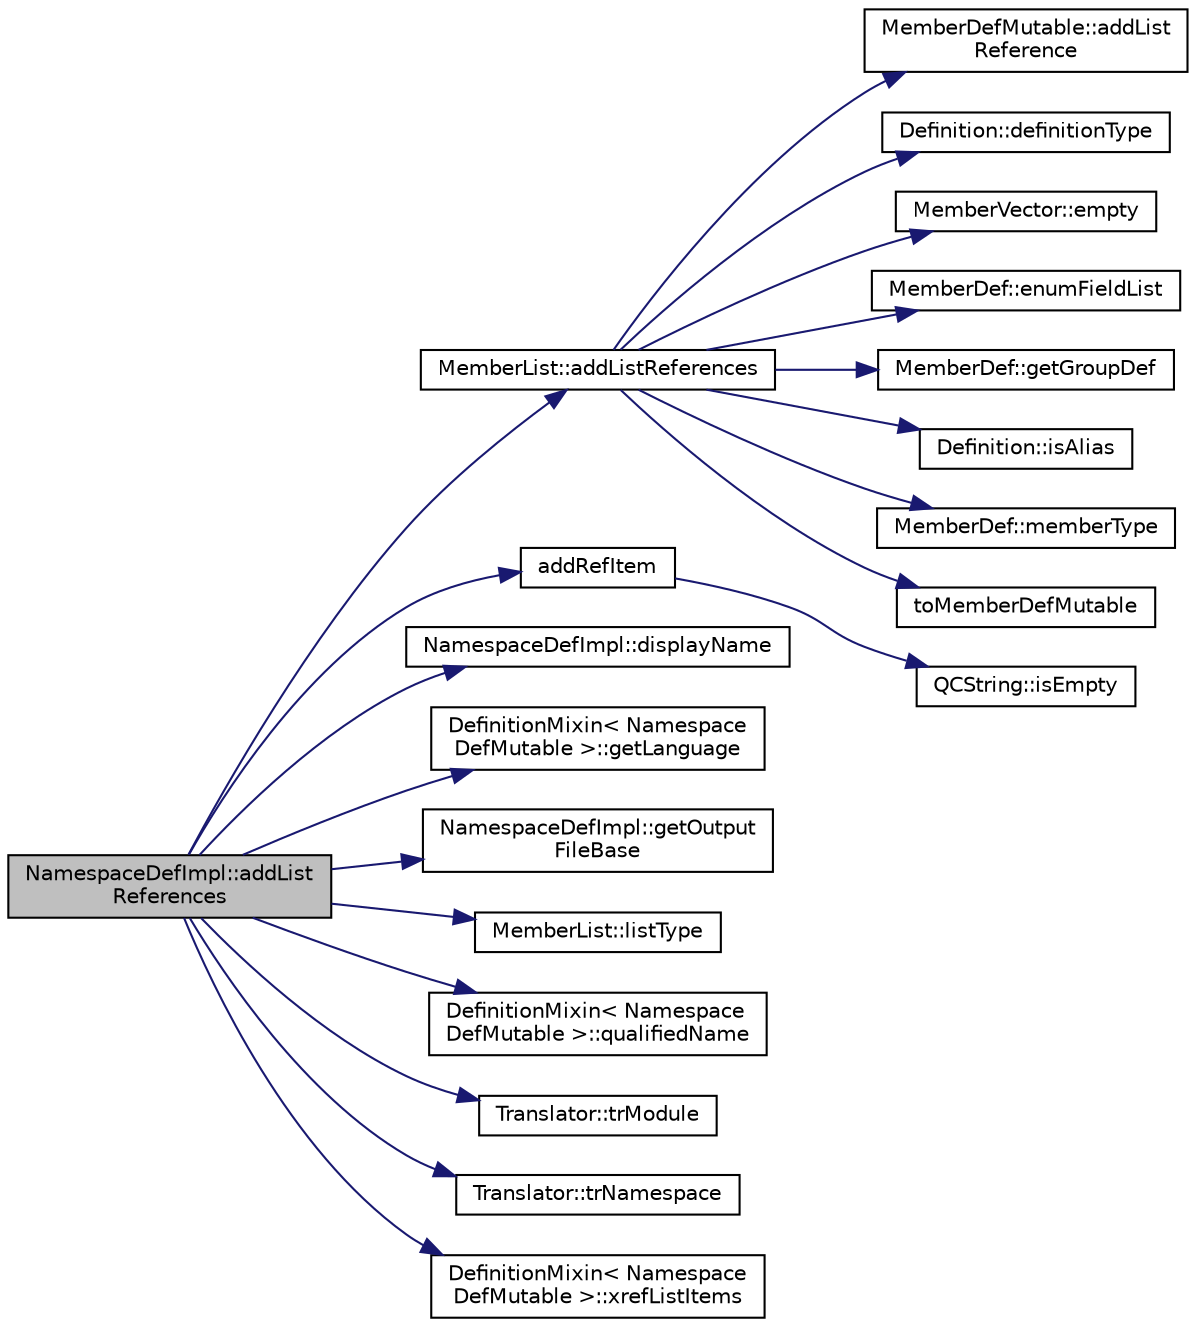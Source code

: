digraph "NamespaceDefImpl::addListReferences"
{
 // LATEX_PDF_SIZE
  edge [fontname="Helvetica",fontsize="10",labelfontname="Helvetica",labelfontsize="10"];
  node [fontname="Helvetica",fontsize="10",shape=record];
  rankdir="LR";
  Node1 [label="NamespaceDefImpl::addList\lReferences",height=0.2,width=0.4,color="black", fillcolor="grey75", style="filled", fontcolor="black",tooltip=" "];
  Node1 -> Node2 [color="midnightblue",fontsize="10",style="solid",fontname="Helvetica"];
  Node2 [label="MemberList::addListReferences",height=0.2,width=0.4,color="black", fillcolor="white", style="filled",URL="$classMemberList.html#a332043aa0d664d063e7fcc0614acbeea",tooltip=" "];
  Node2 -> Node3 [color="midnightblue",fontsize="10",style="solid",fontname="Helvetica"];
  Node3 [label="MemberDefMutable::addList\lReference",height=0.2,width=0.4,color="black", fillcolor="white", style="filled",URL="$classMemberDefMutable.html#a5cbb914e14b7f94c014f1935e9974f01",tooltip=" "];
  Node2 -> Node4 [color="midnightblue",fontsize="10",style="solid",fontname="Helvetica"];
  Node4 [label="Definition::definitionType",height=0.2,width=0.4,color="black", fillcolor="white", style="filled",URL="$classDefinition.html#a526c39074637d4b17a3f67df56d961ff",tooltip=" "];
  Node2 -> Node5 [color="midnightblue",fontsize="10",style="solid",fontname="Helvetica"];
  Node5 [label="MemberVector::empty",height=0.2,width=0.4,color="black", fillcolor="white", style="filled",URL="$classMemberVector.html#a185e78d7a138a4cf598ab0c564f59341",tooltip=" "];
  Node2 -> Node6 [color="midnightblue",fontsize="10",style="solid",fontname="Helvetica"];
  Node6 [label="MemberDef::enumFieldList",height=0.2,width=0.4,color="black", fillcolor="white", style="filled",URL="$classMemberDef.html#a4df0bef52b6d1d15a4b12a187c8a90ca",tooltip=" "];
  Node2 -> Node7 [color="midnightblue",fontsize="10",style="solid",fontname="Helvetica"];
  Node7 [label="MemberDef::getGroupDef",height=0.2,width=0.4,color="black", fillcolor="white", style="filled",URL="$classMemberDef.html#a43ef09743c900283a46b2e0ecd81e486",tooltip=" "];
  Node2 -> Node8 [color="midnightblue",fontsize="10",style="solid",fontname="Helvetica"];
  Node8 [label="Definition::isAlias",height=0.2,width=0.4,color="black", fillcolor="white", style="filled",URL="$classDefinition.html#ac64bb0cde04aa2eed0e2a439d0a17c8e",tooltip=" "];
  Node2 -> Node9 [color="midnightblue",fontsize="10",style="solid",fontname="Helvetica"];
  Node9 [label="MemberDef::memberType",height=0.2,width=0.4,color="black", fillcolor="white", style="filled",URL="$classMemberDef.html#abbdaf88716807e7ff82ed7502cde51fc",tooltip=" "];
  Node2 -> Node10 [color="midnightblue",fontsize="10",style="solid",fontname="Helvetica"];
  Node10 [label="toMemberDefMutable",height=0.2,width=0.4,color="black", fillcolor="white", style="filled",URL="$memberdef_8cpp.html#a9ea80ba313803ae565f05ce1c8eb6bb5",tooltip=" "];
  Node1 -> Node11 [color="midnightblue",fontsize="10",style="solid",fontname="Helvetica"];
  Node11 [label="addRefItem",height=0.2,width=0.4,color="black", fillcolor="white", style="filled",URL="$util_8cpp.html#a6c177ac509924d60c71b820d39d28b9f",tooltip=" "];
  Node11 -> Node12 [color="midnightblue",fontsize="10",style="solid",fontname="Helvetica"];
  Node12 [label="QCString::isEmpty",height=0.2,width=0.4,color="black", fillcolor="white", style="filled",URL="$classQCString.html#a621c4090d69ad7d05ef8e5234376c3d8",tooltip=" "];
  Node1 -> Node13 [color="midnightblue",fontsize="10",style="solid",fontname="Helvetica"];
  Node13 [label="NamespaceDefImpl::displayName",height=0.2,width=0.4,color="black", fillcolor="white", style="filled",URL="$classNamespaceDefImpl.html#a6a9d7d6174498f1d4bfb8ab2e18ad085",tooltip=" "];
  Node1 -> Node14 [color="midnightblue",fontsize="10",style="solid",fontname="Helvetica"];
  Node14 [label="DefinitionMixin\< Namespace\lDefMutable \>::getLanguage",height=0.2,width=0.4,color="black", fillcolor="white", style="filled",URL="$classDefinitionMixin.html#a2ec39daf3ce8b2fcbeb38da43e840397",tooltip=" "];
  Node1 -> Node15 [color="midnightblue",fontsize="10",style="solid",fontname="Helvetica"];
  Node15 [label="NamespaceDefImpl::getOutput\lFileBase",height=0.2,width=0.4,color="black", fillcolor="white", style="filled",URL="$classNamespaceDefImpl.html#a45ebdb97420eb177be3fa535604715af",tooltip=" "];
  Node1 -> Node16 [color="midnightblue",fontsize="10",style="solid",fontname="Helvetica"];
  Node16 [label="MemberList::listType",height=0.2,width=0.4,color="black", fillcolor="white", style="filled",URL="$classMemberList.html#aa31a7d651481862036f72381f7e2a96d",tooltip=" "];
  Node1 -> Node17 [color="midnightblue",fontsize="10",style="solid",fontname="Helvetica"];
  Node17 [label="DefinitionMixin\< Namespace\lDefMutable \>::qualifiedName",height=0.2,width=0.4,color="black", fillcolor="white", style="filled",URL="$classDefinitionMixin.html#a84a59163eae3c967da8cc96a221e6d82",tooltip=" "];
  Node1 -> Node18 [color="midnightblue",fontsize="10",style="solid",fontname="Helvetica"];
  Node18 [label="Translator::trModule",height=0.2,width=0.4,color="black", fillcolor="white", style="filled",URL="$classTranslator.html#aacb52f5a80d2ad3e47b983a8d34c4371",tooltip=" "];
  Node1 -> Node19 [color="midnightblue",fontsize="10",style="solid",fontname="Helvetica"];
  Node19 [label="Translator::trNamespace",height=0.2,width=0.4,color="black", fillcolor="white", style="filled",URL="$classTranslator.html#a4a3ca0198450342adb8599f00531a881",tooltip=" "];
  Node1 -> Node20 [color="midnightblue",fontsize="10",style="solid",fontname="Helvetica"];
  Node20 [label="DefinitionMixin\< Namespace\lDefMutable \>::xrefListItems",height=0.2,width=0.4,color="black", fillcolor="white", style="filled",URL="$classDefinitionMixin.html#a8170faab6bcbcdbd0dbcde859993e10a",tooltip=" "];
}
